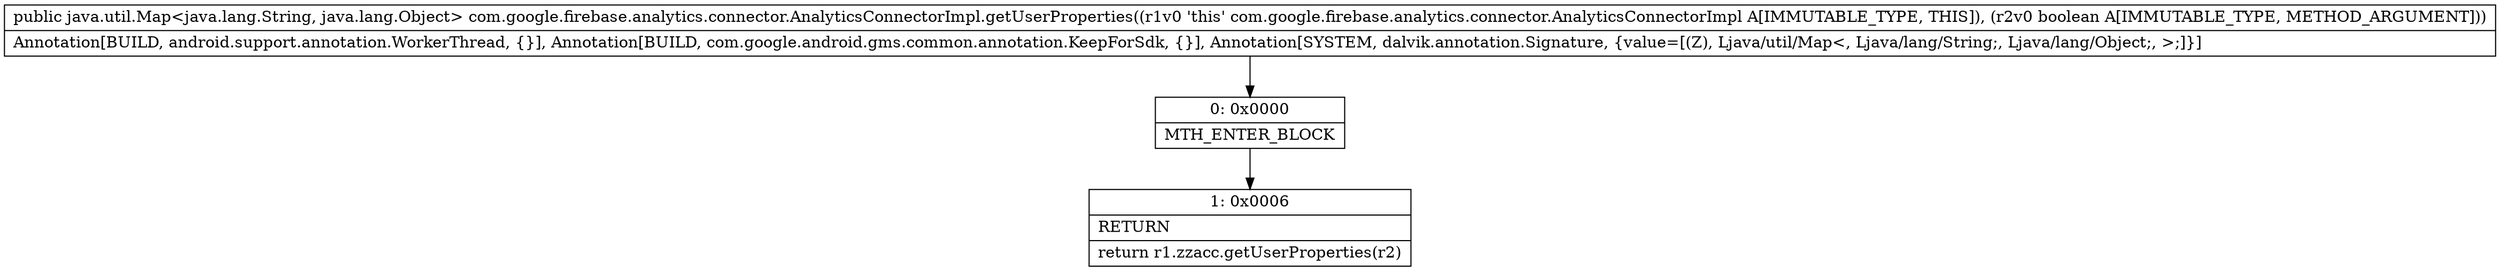 digraph "CFG forcom.google.firebase.analytics.connector.AnalyticsConnectorImpl.getUserProperties(Z)Ljava\/util\/Map;" {
Node_0 [shape=record,label="{0\:\ 0x0000|MTH_ENTER_BLOCK\l}"];
Node_1 [shape=record,label="{1\:\ 0x0006|RETURN\l|return r1.zzacc.getUserProperties(r2)\l}"];
MethodNode[shape=record,label="{public java.util.Map\<java.lang.String, java.lang.Object\> com.google.firebase.analytics.connector.AnalyticsConnectorImpl.getUserProperties((r1v0 'this' com.google.firebase.analytics.connector.AnalyticsConnectorImpl A[IMMUTABLE_TYPE, THIS]), (r2v0 boolean A[IMMUTABLE_TYPE, METHOD_ARGUMENT]))  | Annotation[BUILD, android.support.annotation.WorkerThread, \{\}], Annotation[BUILD, com.google.android.gms.common.annotation.KeepForSdk, \{\}], Annotation[SYSTEM, dalvik.annotation.Signature, \{value=[(Z), Ljava\/util\/Map\<, Ljava\/lang\/String;, Ljava\/lang\/Object;, \>;]\}]\l}"];
MethodNode -> Node_0;
Node_0 -> Node_1;
}

